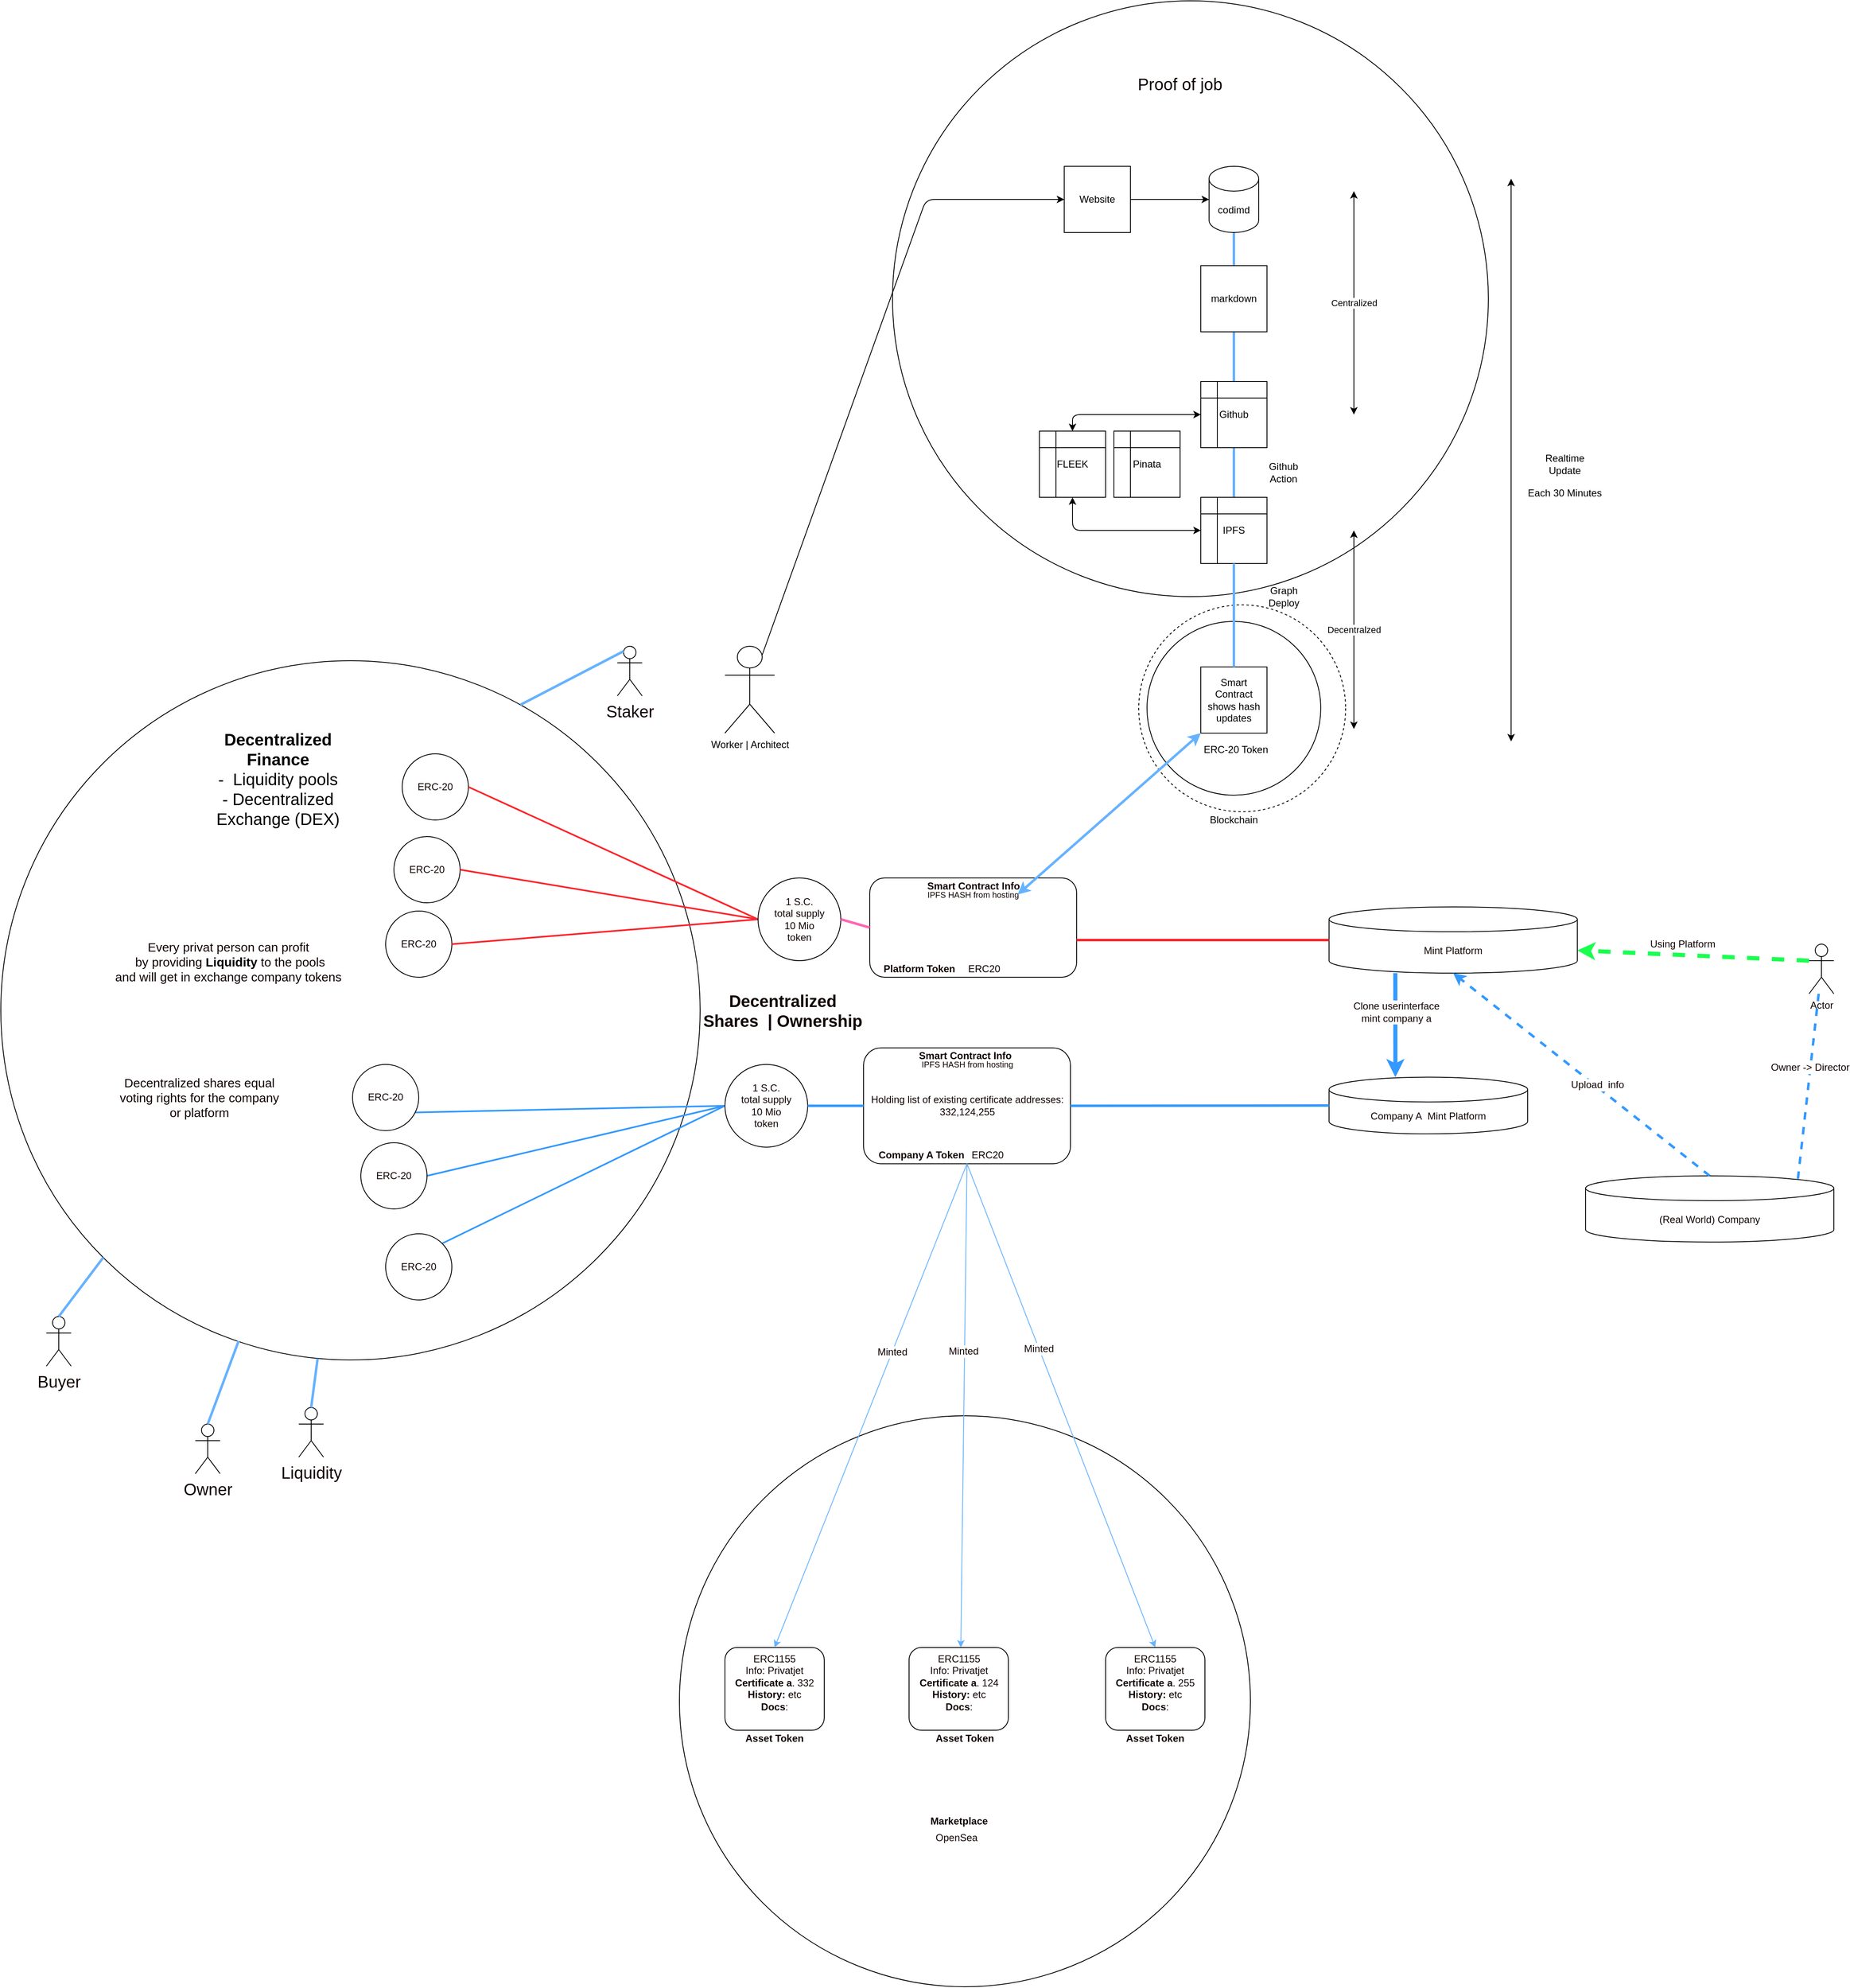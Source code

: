 <mxfile version="14.4.9" type="github">
  <diagram name="Page-1" id="9f46799a-70d6-7492-0946-bef42562c5a5">
    <mxGraphModel dx="2708" dy="957" grid="1" gridSize="10" guides="1" tooltips="1" connect="1" arrows="1" fold="1" page="1" pageScale="1" pageWidth="1100" pageHeight="850" background="#ffffff" math="0" shadow="0">
      <root>
        <mxCell id="0" />
        <mxCell id="1" parent="0" />
        <mxCell id="_cK6ZsgcJL2EPWimMQvR-19" value="" style="ellipse;whiteSpace=wrap;html=1;aspect=fixed;labelBackgroundColor=none;fontSize=20;fontColor=#120303;" vertex="1" parent="1">
          <mxGeometry x="1397.5" y="250" width="720" height="720" as="geometry" />
        </mxCell>
        <mxCell id="_cK6ZsgcJL2EPWimMQvR-20" value="" style="endArrow=none;html=1;strokeColor=#66B2FF;strokeWidth=3;fontSize=20;fontColor=#120303;entryX=0.5;entryY=1;entryDx=0;entryDy=0;entryPerimeter=0;" edge="1" parent="1" target="_cK6ZsgcJL2EPWimMQvR-26">
          <mxGeometry width="50" height="50" relative="1" as="geometry">
            <mxPoint x="1810" y="1050" as="sourcePoint" />
            <mxPoint x="2295" y="850" as="targetPoint" />
          </mxGeometry>
        </mxCell>
        <mxCell id="_cK6ZsgcJL2EPWimMQvR-21" value="" style="ellipse;whiteSpace=wrap;html=1;aspect=fixed;labelBackgroundColor=#FFFFFF;fontSize=12;fontColor=#120303;" vertex="1" parent="1">
          <mxGeometry x="320" y="1047.5" width="845" height="845" as="geometry" />
        </mxCell>
        <mxCell id="_cK6ZsgcJL2EPWimMQvR-22" value="" style="ellipse;whiteSpace=wrap;html=1;aspect=fixed;fontColor=#120303;" vertex="1" parent="1">
          <mxGeometry x="1140" y="1960" width="690" height="690" as="geometry" />
        </mxCell>
        <mxCell id="_cK6ZsgcJL2EPWimMQvR-23" value="" style="rounded=1;whiteSpace=wrap;html=1;fontColor=#120303;" vertex="1" parent="1">
          <mxGeometry x="1370" y="1310" width="250" height="120" as="geometry" />
        </mxCell>
        <mxCell id="_cK6ZsgcJL2EPWimMQvR-24" value="" style="ellipse;whiteSpace=wrap;html=1;aspect=fixed;dashed=1;" vertex="1" parent="1">
          <mxGeometry x="1695" y="980" width="250" height="250" as="geometry" />
        </mxCell>
        <mxCell id="_cK6ZsgcJL2EPWimMQvR-25" value="" style="ellipse;whiteSpace=wrap;html=1;aspect=fixed;" vertex="1" parent="1">
          <mxGeometry x="1705" y="1000" width="210" height="210" as="geometry" />
        </mxCell>
        <mxCell id="_cK6ZsgcJL2EPWimMQvR-26" value="codimd" style="shape=cylinder3;whiteSpace=wrap;html=1;boundedLbl=1;backgroundOutline=1;size=15;" vertex="1" parent="1">
          <mxGeometry x="1780" y="450" width="60" height="80" as="geometry" />
        </mxCell>
        <mxCell id="_cK6ZsgcJL2EPWimMQvR-27" value="markdown" style="whiteSpace=wrap;html=1;aspect=fixed;" vertex="1" parent="1">
          <mxGeometry x="1770" y="570" width="80" height="80" as="geometry" />
        </mxCell>
        <mxCell id="_cK6ZsgcJL2EPWimMQvR-28" value="IPFS" style="shape=internalStorage;whiteSpace=wrap;html=1;backgroundOutline=1;" vertex="1" parent="1">
          <mxGeometry x="1770" y="850" width="80" height="80" as="geometry" />
        </mxCell>
        <mxCell id="_cK6ZsgcJL2EPWimMQvR-29" value="Worker | Architect" style="shape=umlActor;verticalLabelPosition=bottom;verticalAlign=top;html=1;outlineConnect=0;" vertex="1" parent="1">
          <mxGeometry x="1195" y="1030" width="60" height="105" as="geometry" />
        </mxCell>
        <mxCell id="_cK6ZsgcJL2EPWimMQvR-30" value="Github" style="shape=internalStorage;whiteSpace=wrap;html=1;backgroundOutline=1;" vertex="1" parent="1">
          <mxGeometry x="1770" y="710" width="80" height="80" as="geometry" />
        </mxCell>
        <mxCell id="_cK6ZsgcJL2EPWimMQvR-31" value="" style="endArrow=classic;html=1;exitX=0.75;exitY=0.1;exitDx=0;exitDy=0;exitPerimeter=0;" edge="1" parent="1" source="_cK6ZsgcJL2EPWimMQvR-29" target="_cK6ZsgcJL2EPWimMQvR-36">
          <mxGeometry width="50" height="50" relative="1" as="geometry">
            <mxPoint x="1785" y="940" as="sourcePoint" />
            <mxPoint x="1635" y="490" as="targetPoint" />
            <Array as="points">
              <mxPoint x="1438" y="490" />
            </Array>
          </mxGeometry>
        </mxCell>
        <mxCell id="_cK6ZsgcJL2EPWimMQvR-32" value="Smart Contract&lt;br&gt;shows hash updates" style="whiteSpace=wrap;html=1;aspect=fixed;" vertex="1" parent="1">
          <mxGeometry x="1770" y="1055" width="80" height="80" as="geometry" />
        </mxCell>
        <mxCell id="_cK6ZsgcJL2EPWimMQvR-33" value="Each 30 Minutes" style="text;html=1;strokeColor=none;fillColor=none;align=center;verticalAlign=middle;whiteSpace=wrap;rounded=0;" vertex="1" parent="1">
          <mxGeometry x="2160" y="820" width="100" height="50" as="geometry" />
        </mxCell>
        <mxCell id="_cK6ZsgcJL2EPWimMQvR-34" value="" style="endArrow=classic;startArrow=classic;html=1;" edge="1" parent="1">
          <mxGeometry width="50" height="50" relative="1" as="geometry">
            <mxPoint x="2145" y="1145" as="sourcePoint" />
            <mxPoint x="2145" y="465" as="targetPoint" />
          </mxGeometry>
        </mxCell>
        <mxCell id="_cK6ZsgcJL2EPWimMQvR-35" value="Realtime Update" style="text;html=1;strokeColor=none;fillColor=none;align=center;verticalAlign=middle;whiteSpace=wrap;rounded=0;" vertex="1" parent="1">
          <mxGeometry x="2165" y="800" width="90" height="20" as="geometry" />
        </mxCell>
        <mxCell id="_cK6ZsgcJL2EPWimMQvR-36" value="Website" style="whiteSpace=wrap;html=1;aspect=fixed;" vertex="1" parent="1">
          <mxGeometry x="1605" y="450" width="80" height="80" as="geometry" />
        </mxCell>
        <mxCell id="_cK6ZsgcJL2EPWimMQvR-37" value="" style="endArrow=classic;html=1;exitX=1;exitY=0.5;exitDx=0;exitDy=0;entryX=0;entryY=0.5;entryDx=0;entryDy=0;entryPerimeter=0;" edge="1" parent="1" source="_cK6ZsgcJL2EPWimMQvR-36" target="_cK6ZsgcJL2EPWimMQvR-26">
          <mxGeometry width="50" height="50" relative="1" as="geometry">
            <mxPoint x="1785" y="910" as="sourcePoint" />
            <mxPoint x="1835" y="860" as="targetPoint" />
          </mxGeometry>
        </mxCell>
        <UserObject label="FLEEK" link="https://fleek.co/storage/" id="_cK6ZsgcJL2EPWimMQvR-38">
          <mxCell style="shape=internalStorage;whiteSpace=wrap;html=1;backgroundOutline=1;" vertex="1" parent="1">
            <mxGeometry x="1575" y="770" width="80" height="80" as="geometry" />
          </mxCell>
        </UserObject>
        <mxCell id="_cK6ZsgcJL2EPWimMQvR-39" value="" style="endArrow=classic;startArrow=classic;html=1;entryX=0;entryY=0.5;entryDx=0;entryDy=0;exitX=0.5;exitY=0;exitDx=0;exitDy=0;" edge="1" parent="1" source="_cK6ZsgcJL2EPWimMQvR-38" target="_cK6ZsgcJL2EPWimMQvR-30">
          <mxGeometry width="50" height="50" relative="1" as="geometry">
            <mxPoint x="1785" y="890" as="sourcePoint" />
            <mxPoint x="1835" y="840" as="targetPoint" />
            <Array as="points">
              <mxPoint x="1615" y="750" />
            </Array>
          </mxGeometry>
        </mxCell>
        <mxCell id="_cK6ZsgcJL2EPWimMQvR-40" value="" style="endArrow=classic;startArrow=classic;html=1;exitX=0.5;exitY=1;exitDx=0;exitDy=0;entryX=0;entryY=0.5;entryDx=0;entryDy=0;" edge="1" parent="1" source="_cK6ZsgcJL2EPWimMQvR-38" target="_cK6ZsgcJL2EPWimMQvR-28">
          <mxGeometry width="50" height="50" relative="1" as="geometry">
            <mxPoint x="1785" y="890" as="sourcePoint" />
            <mxPoint x="1835" y="840" as="targetPoint" />
            <Array as="points">
              <mxPoint x="1615" y="890" />
            </Array>
          </mxGeometry>
        </mxCell>
        <mxCell id="_cK6ZsgcJL2EPWimMQvR-41" value="Centralized" style="endArrow=classic;startArrow=classic;html=1;" edge="1" parent="1">
          <mxGeometry width="50" height="50" relative="1" as="geometry">
            <mxPoint x="1955" y="750" as="sourcePoint" />
            <mxPoint x="1955" y="480" as="targetPoint" />
          </mxGeometry>
        </mxCell>
        <mxCell id="_cK6ZsgcJL2EPWimMQvR-42" value="Decentralzed" style="endArrow=classic;startArrow=classic;html=1;" edge="1" parent="1">
          <mxGeometry width="50" height="50" relative="1" as="geometry">
            <mxPoint x="1955" y="1130" as="sourcePoint" />
            <mxPoint x="1955" y="890" as="targetPoint" />
          </mxGeometry>
        </mxCell>
        <UserObject label="Pinata" link="https://fleek.co/storage/" id="_cK6ZsgcJL2EPWimMQvR-43">
          <mxCell style="shape=internalStorage;whiteSpace=wrap;html=1;backgroundOutline=1;" vertex="1" parent="1">
            <mxGeometry x="1665" y="770" width="80" height="80" as="geometry" />
          </mxCell>
        </UserObject>
        <UserObject label="Github Action" link="https://github.com/features/actions" id="_cK6ZsgcJL2EPWimMQvR-44">
          <mxCell style="text;html=1;strokeColor=none;fillColor=none;align=center;verticalAlign=middle;whiteSpace=wrap;rounded=0;" vertex="1" parent="1">
            <mxGeometry x="1850" y="810" width="40" height="20" as="geometry" />
          </mxCell>
        </UserObject>
        <UserObject label="Graph Deploy" link="https://github.com/marketplace/actions/graph-deploy" id="_cK6ZsgcJL2EPWimMQvR-45">
          <mxCell style="text;html=1;strokeColor=none;fillColor=none;align=center;verticalAlign=middle;whiteSpace=wrap;rounded=0;" vertex="1" parent="1">
            <mxGeometry x="1832.5" y="960" width="75" height="20" as="geometry" />
          </mxCell>
        </UserObject>
        <mxCell id="_cK6ZsgcJL2EPWimMQvR-46" value="&lt;font style=&quot;font-size: 20px&quot;&gt;Decentralized Finance&lt;br style=&quot;font-size: 20px&quot;&gt;&lt;/font&gt;&lt;span style=&quot;font-weight: normal&quot;&gt;-&amp;nbsp; Liquidity pools&lt;br style=&quot;font-size: 20px&quot;&gt;- Decentralized Exchange (DEX)&lt;/span&gt;" style="text;html=1;strokeColor=none;fillColor=none;align=center;verticalAlign=middle;whiteSpace=wrap;rounded=0;dashed=1;fontStyle=1;fontSize=20;" vertex="1" parent="1">
          <mxGeometry x="565" y="1090" width="180" height="200" as="geometry" />
        </mxCell>
        <mxCell id="_cK6ZsgcJL2EPWimMQvR-47" value="Blockchain" style="text;html=1;strokeColor=none;fillColor=none;align=center;verticalAlign=middle;whiteSpace=wrap;rounded=0;dashed=1;" vertex="1" parent="1">
          <mxGeometry x="1775" y="1230" width="70" height="20" as="geometry" />
        </mxCell>
        <mxCell id="_cK6ZsgcJL2EPWimMQvR-48" value="ERC-20 Token" style="text;html=1;strokeColor=none;fillColor=none;align=center;verticalAlign=middle;whiteSpace=wrap;rounded=0;dashed=1;" vertex="1" parent="1">
          <mxGeometry x="1770" y="1145" width="85" height="20" as="geometry" />
        </mxCell>
        <mxCell id="_cK6ZsgcJL2EPWimMQvR-49" value="Holding list of existing certificate addresses:&lt;br&gt;332,124,255" style="rounded=1;whiteSpace=wrap;html=1;fontColor=#120303;" vertex="1" parent="1">
          <mxGeometry x="1362.5" y="1515.35" width="250" height="140" as="geometry" />
        </mxCell>
        <mxCell id="_cK6ZsgcJL2EPWimMQvR-50" value="ERC20" style="text;html=1;strokeColor=none;fillColor=none;align=center;verticalAlign=middle;whiteSpace=wrap;rounded=0;dashed=1;fontColor=#120303;" vertex="1" parent="1">
          <mxGeometry x="1385" y="1634.64" width="255" height="20" as="geometry" />
        </mxCell>
        <mxCell id="_cK6ZsgcJL2EPWimMQvR-51" value="ERC1155 &lt;br&gt;Info: Privatjet&lt;br&gt;&lt;b&gt;Certificate a&lt;/b&gt;. 332&lt;br&gt;&lt;b&gt;History: &lt;/b&gt;etc&lt;br&gt;&lt;b&gt;Docs&lt;/b&gt;:" style="rounded=1;whiteSpace=wrap;html=1;fontColor=#120303;verticalAlign=top;" vertex="1" parent="1">
          <mxGeometry x="1195" y="2240" width="120" height="100" as="geometry" />
        </mxCell>
        <mxCell id="_cK6ZsgcJL2EPWimMQvR-52" value="" style="endArrow=classic;html=1;fontColor=#120303;exitX=0.5;exitY=1;exitDx=0;exitDy=0;entryX=0.5;entryY=0;entryDx=0;entryDy=0;strokeColor=#66B2FF;" edge="1" parent="1" source="_cK6ZsgcJL2EPWimMQvR-49" target="_cK6ZsgcJL2EPWimMQvR-51">
          <mxGeometry width="50" height="50" relative="1" as="geometry">
            <mxPoint x="1505" y="1490" as="sourcePoint" />
            <mxPoint x="1555" y="1440" as="targetPoint" />
          </mxGeometry>
        </mxCell>
        <mxCell id="_cK6ZsgcJL2EPWimMQvR-53" value="Minted" style="edgeLabel;html=1;align=center;verticalAlign=middle;resizable=0;points=[];fontSize=12;fontColor=#120303;" vertex="1" connectable="0" parent="_cK6ZsgcJL2EPWimMQvR-52">
          <mxGeometry x="-0.221" relative="1" as="geometry">
            <mxPoint as="offset" />
          </mxGeometry>
        </mxCell>
        <mxCell id="_cK6ZsgcJL2EPWimMQvR-54" value="Company A Token" style="text;html=1;strokeColor=none;fillColor=none;align=center;verticalAlign=middle;whiteSpace=wrap;rounded=0;fontColor=#120303;fontStyle=1" vertex="1" parent="1">
          <mxGeometry x="1350" y="1634.64" width="165" height="20" as="geometry" />
        </mxCell>
        <mxCell id="_cK6ZsgcJL2EPWimMQvR-55" value="Asset Token" style="text;html=1;strokeColor=none;fillColor=none;align=center;verticalAlign=middle;whiteSpace=wrap;rounded=0;fontColor=#120303;fontStyle=1" vertex="1" parent="1">
          <mxGeometry x="1215" y="2340" width="80" height="20" as="geometry" />
        </mxCell>
        <mxCell id="_cK6ZsgcJL2EPWimMQvR-56" value="Asset Token" style="text;html=1;strokeColor=none;fillColor=none;align=center;verticalAlign=middle;whiteSpace=wrap;rounded=0;fontColor=#120303;fontStyle=1" vertex="1" parent="1">
          <mxGeometry x="1445" y="2340" width="80" height="20" as="geometry" />
        </mxCell>
        <mxCell id="_cK6ZsgcJL2EPWimMQvR-57" value="ERC20&amp;nbsp;" style="text;html=1;strokeColor=none;fillColor=none;align=center;verticalAlign=middle;whiteSpace=wrap;rounded=0;fontColor=#120303;" vertex="1" parent="1">
          <mxGeometry x="1460" y="1410" width="100" height="20" as="geometry" />
        </mxCell>
        <mxCell id="_cK6ZsgcJL2EPWimMQvR-58" value="Asset Token" style="text;html=1;strokeColor=none;fillColor=none;align=center;verticalAlign=middle;whiteSpace=wrap;rounded=0;fontColor=#120303;fontStyle=1" vertex="1" parent="1">
          <mxGeometry x="1675" y="2340" width="80" height="20" as="geometry" />
        </mxCell>
        <mxCell id="_cK6ZsgcJL2EPWimMQvR-59" value="" style="endArrow=classic;html=1;fontColor=#120303;exitX=0.5;exitY=1;exitDx=0;exitDy=0;entryX=0.5;entryY=0;entryDx=0;entryDy=0;strokeColor=#66B2FF;" edge="1" parent="1" source="_cK6ZsgcJL2EPWimMQvR-49">
          <mxGeometry width="50" height="50" relative="1" as="geometry">
            <mxPoint x="1500" y="1705" as="sourcePoint" />
            <mxPoint x="1480" y="2240" as="targetPoint" />
          </mxGeometry>
        </mxCell>
        <mxCell id="_cK6ZsgcJL2EPWimMQvR-60" value="Minted" style="edgeLabel;html=1;align=center;verticalAlign=middle;resizable=0;points=[];fontSize=12;fontColor=#120303;" vertex="1" connectable="0" parent="_cK6ZsgcJL2EPWimMQvR-59">
          <mxGeometry x="-0.225" y="-2" relative="1" as="geometry">
            <mxPoint as="offset" />
          </mxGeometry>
        </mxCell>
        <mxCell id="_cK6ZsgcJL2EPWimMQvR-61" value="" style="endArrow=classic;html=1;fontColor=#120303;exitX=0.5;exitY=1;exitDx=0;exitDy=0;entryX=0.5;entryY=0;entryDx=0;entryDy=0;strokeColor=#66B2FF;" edge="1" parent="1" source="_cK6ZsgcJL2EPWimMQvR-49">
          <mxGeometry width="50" height="50" relative="1" as="geometry">
            <mxPoint x="1500" y="1705" as="sourcePoint" />
            <mxPoint x="1715" y="2240" as="targetPoint" />
          </mxGeometry>
        </mxCell>
        <mxCell id="_cK6ZsgcJL2EPWimMQvR-62" value="Minted" style="edgeLabel;html=1;align=center;verticalAlign=middle;resizable=0;points=[];fontSize=12;fontColor=#120303;" vertex="1" connectable="0" parent="_cK6ZsgcJL2EPWimMQvR-61">
          <mxGeometry x="-0.235" relative="1" as="geometry">
            <mxPoint x="-1" as="offset" />
          </mxGeometry>
        </mxCell>
        <mxCell id="_cK6ZsgcJL2EPWimMQvR-63" value="Marketplace" style="text;html=1;strokeColor=none;fillColor=none;align=center;verticalAlign=middle;whiteSpace=wrap;rounded=0;fontColor=#120303;fontStyle=1" vertex="1" parent="1">
          <mxGeometry x="1387.5" y="2440" width="180" height="20" as="geometry" />
        </mxCell>
        <UserObject label="OpenSea" link="https://opensea.io/assets" id="_cK6ZsgcJL2EPWimMQvR-64">
          <mxCell style="text;html=1;strokeColor=none;fillColor=none;align=center;verticalAlign=middle;whiteSpace=wrap;rounded=0;fontColor=#120303;" vertex="1" parent="1">
            <mxGeometry x="1436.25" y="2460" width="77.5" height="20" as="geometry" />
          </mxCell>
        </UserObject>
        <mxCell id="_cK6ZsgcJL2EPWimMQvR-65" value="Platform Token" style="text;html=1;strokeColor=none;fillColor=none;align=center;verticalAlign=middle;whiteSpace=wrap;rounded=0;fontColor=#120303;fontStyle=1" vertex="1" parent="1">
          <mxGeometry x="1385" y="1410" width="90" height="20" as="geometry" />
        </mxCell>
        <mxCell id="_cK6ZsgcJL2EPWimMQvR-66" value="IPFS HASH from hosting" style="text;html=1;strokeColor=none;fillColor=none;align=center;verticalAlign=middle;whiteSpace=wrap;rounded=0;fontSize=10;fontColor=#120303;" vertex="1" parent="1">
          <mxGeometry x="1410" y="1320" width="170" height="20" as="geometry" />
        </mxCell>
        <mxCell id="_cK6ZsgcJL2EPWimMQvR-67" value="Smart Contract Info" style="text;html=1;strokeColor=none;fillColor=none;align=center;verticalAlign=middle;whiteSpace=wrap;rounded=0;fontSize=12;fontColor=#120303;fontStyle=1" vertex="1" parent="1">
          <mxGeometry x="1387.5" y="1310" width="215" height="20" as="geometry" />
        </mxCell>
        <mxCell id="_cK6ZsgcJL2EPWimMQvR-68" value="Smart Contract Info" style="text;html=1;strokeColor=none;fillColor=none;align=center;verticalAlign=middle;whiteSpace=wrap;rounded=0;fontSize=12;fontColor=#120303;fontStyle=1" vertex="1" parent="1">
          <mxGeometry x="1377.5" y="1514.64" width="215" height="20" as="geometry" />
        </mxCell>
        <mxCell id="_cK6ZsgcJL2EPWimMQvR-69" value="Actor" style="shape=umlActor;verticalLabelPosition=bottom;verticalAlign=top;html=1;outlineConnect=0;fontSize=12;fontColor=#120303;" vertex="1" parent="1">
          <mxGeometry x="2505" y="1390" width="30" height="60" as="geometry" />
        </mxCell>
        <mxCell id="_cK6ZsgcJL2EPWimMQvR-70" value="Using Platform" style="text;html=1;strokeColor=none;fillColor=none;align=center;verticalAlign=middle;whiteSpace=wrap;rounded=0;fontSize=12;fontColor=#120303;" vertex="1" parent="1">
          <mxGeometry x="2295" y="1380" width="115" height="20" as="geometry" />
        </mxCell>
        <mxCell id="_cK6ZsgcJL2EPWimMQvR-71" value="Mint Platform" style="shape=cylinder3;whiteSpace=wrap;html=1;boundedLbl=1;backgroundOutline=1;size=15;fontSize=12;fontColor=#120303;" vertex="1" parent="1">
          <mxGeometry x="1925" y="1345" width="300" height="80" as="geometry" />
        </mxCell>
        <mxCell id="_cK6ZsgcJL2EPWimMQvR-72" value="(Real World) Company" style="shape=cylinder3;whiteSpace=wrap;html=1;boundedLbl=1;backgroundOutline=1;size=15;fontSize=12;fontColor=#120303;" vertex="1" parent="1">
          <mxGeometry x="2235" y="1670" width="300" height="80" as="geometry" />
        </mxCell>
        <mxCell id="_cK6ZsgcJL2EPWimMQvR-73" value="" style="endArrow=none;html=1;strokeWidth=3;fontSize=12;fontColor=#120303;entryX=0;entryY=0.5;entryDx=0;entryDy=0;entryPerimeter=0;exitX=1;exitY=0.625;exitDx=0;exitDy=0;strokeColor=#FF242B;exitPerimeter=0;" edge="1" parent="1" source="_cK6ZsgcJL2EPWimMQvR-23" target="_cK6ZsgcJL2EPWimMQvR-71">
          <mxGeometry width="50" height="50" relative="1" as="geometry">
            <mxPoint x="1505" y="1610" as="sourcePoint" />
            <mxPoint x="1555" y="1560" as="targetPoint" />
          </mxGeometry>
        </mxCell>
        <mxCell id="_cK6ZsgcJL2EPWimMQvR-74" value="" style="endArrow=classic;html=1;strokeColor=#19FF4F;strokeWidth=5;fontSize=12;fontColor=#120303;exitX=0;exitY=0.333;exitDx=0;exitDy=0;exitPerimeter=0;entryX=1;entryY=0;entryDx=0;entryDy=52.5;entryPerimeter=0;dashed=1;" edge="1" parent="1" source="_cK6ZsgcJL2EPWimMQvR-69" target="_cK6ZsgcJL2EPWimMQvR-71">
          <mxGeometry width="50" height="50" relative="1" as="geometry">
            <mxPoint x="2345" y="1450" as="sourcePoint" />
            <mxPoint x="2395" y="1400" as="targetPoint" />
          </mxGeometry>
        </mxCell>
        <mxCell id="_cK6ZsgcJL2EPWimMQvR-75" value="" style="endArrow=classic;html=1;strokeWidth=3;fontSize=12;fontColor=#120303;exitX=0.5;exitY=0;exitDx=0;exitDy=0;exitPerimeter=0;entryX=0.5;entryY=1;entryDx=0;entryDy=0;entryPerimeter=0;strokeColor=#3399FF;dashed=1;" edge="1" parent="1" source="_cK6ZsgcJL2EPWimMQvR-72" target="_cK6ZsgcJL2EPWimMQvR-71">
          <mxGeometry width="50" height="50" relative="1" as="geometry">
            <mxPoint x="2275" y="1437.5" as="sourcePoint" />
            <mxPoint x="2145" y="1425" as="targetPoint" />
          </mxGeometry>
        </mxCell>
        <mxCell id="_cK6ZsgcJL2EPWimMQvR-76" value="Upload&amp;nbsp; info" style="edgeLabel;html=1;align=center;verticalAlign=middle;resizable=0;points=[];fontSize=12;fontColor=#120303;" vertex="1" connectable="0" parent="_cK6ZsgcJL2EPWimMQvR-75">
          <mxGeometry x="-0.115" y="-2" relative="1" as="geometry">
            <mxPoint as="offset" />
          </mxGeometry>
        </mxCell>
        <mxCell id="_cK6ZsgcJL2EPWimMQvR-77" value="Company A&amp;nbsp; Mint Platform" style="shape=cylinder3;whiteSpace=wrap;html=1;boundedLbl=1;backgroundOutline=1;size=15;fontSize=12;fontColor=#120303;" vertex="1" parent="1">
          <mxGeometry x="1925" y="1550.71" width="240" height="68.57" as="geometry" />
        </mxCell>
        <mxCell id="_cK6ZsgcJL2EPWimMQvR-78" value="" style="endArrow=classic;html=1;strokeWidth=5;fontSize=12;fontColor=#120303;exitX=0.267;exitY=1;exitDx=0;exitDy=0;exitPerimeter=0;entryX=0.334;entryY=0;entryDx=0;entryDy=0;entryPerimeter=0;strokeColor=#3399FF;" edge="1" parent="1" source="_cK6ZsgcJL2EPWimMQvR-71" target="_cK6ZsgcJL2EPWimMQvR-77">
          <mxGeometry width="50" height="50" relative="1" as="geometry">
            <mxPoint x="1685" y="1610" as="sourcePoint" />
            <mxPoint x="1735" y="1560" as="targetPoint" />
          </mxGeometry>
        </mxCell>
        <mxCell id="_cK6ZsgcJL2EPWimMQvR-79" value="Clone userinterface&lt;br&gt;mint company a" style="edgeLabel;html=1;align=center;verticalAlign=middle;resizable=0;points=[];fontSize=12;fontColor=#120303;" vertex="1" connectable="0" parent="_cK6ZsgcJL2EPWimMQvR-78">
          <mxGeometry x="-0.252" y="1" relative="1" as="geometry">
            <mxPoint as="offset" />
          </mxGeometry>
        </mxCell>
        <mxCell id="_cK6ZsgcJL2EPWimMQvR-80" value="" style="endArrow=none;html=1;strokeWidth=3;fontSize=12;fontColor=#120303;exitX=1;exitY=0.5;exitDx=0;exitDy=0;entryX=0;entryY=0.5;entryDx=0;entryDy=0;entryPerimeter=0;strokeColor=#3399FF;" edge="1" parent="1" source="_cK6ZsgcJL2EPWimMQvR-49" target="_cK6ZsgcJL2EPWimMQvR-77">
          <mxGeometry width="50" height="50" relative="1" as="geometry">
            <mxPoint x="1685" y="1610" as="sourcePoint" />
            <mxPoint x="1895" y="1585" as="targetPoint" />
          </mxGeometry>
        </mxCell>
        <mxCell id="_cK6ZsgcJL2EPWimMQvR-81" value="" style="endArrow=none;html=1;strokeWidth=2;fontSize=12;fontColor=#120303;exitX=0;exitY=0.5;exitDx=0;exitDy=0;strokeColor=#3399FF;entryX=1;entryY=0;entryDx=0;entryDy=0;" edge="1" parent="1" source="_cK6ZsgcJL2EPWimMQvR-96" target="_cK6ZsgcJL2EPWimMQvR-84">
          <mxGeometry width="50" height="50" relative="1" as="geometry">
            <mxPoint x="1685" y="1600" as="sourcePoint" />
            <mxPoint x="1115" y="1690" as="targetPoint" />
          </mxGeometry>
        </mxCell>
        <mxCell id="_cK6ZsgcJL2EPWimMQvR-82" value="" style="endArrow=none;html=1;strokeWidth=2;fontSize=12;fontColor=#120303;exitX=0;exitY=0.5;exitDx=0;exitDy=0;entryX=1;entryY=0.5;entryDx=0;entryDy=0;strokeColor=#3399FF;" edge="1" parent="1" source="_cK6ZsgcJL2EPWimMQvR-96" target="_cK6ZsgcJL2EPWimMQvR-85">
          <mxGeometry width="50" height="50" relative="1" as="geometry">
            <mxPoint x="1375" y="1595" as="sourcePoint" />
            <mxPoint x="1105" y="1600" as="targetPoint" />
          </mxGeometry>
        </mxCell>
        <mxCell id="_cK6ZsgcJL2EPWimMQvR-83" value="" style="endArrow=none;html=1;strokeWidth=2;fontSize=12;fontColor=#120303;exitX=0;exitY=0.5;exitDx=0;exitDy=0;entryX=0.95;entryY=0.725;entryDx=0;entryDy=0;strokeColor=#3399FF;entryPerimeter=0;" edge="1" parent="1" source="_cK6ZsgcJL2EPWimMQvR-96" target="_cK6ZsgcJL2EPWimMQvR-86">
          <mxGeometry width="50" height="50" relative="1" as="geometry">
            <mxPoint x="1375" y="1595" as="sourcePoint" />
            <mxPoint x="1105" y="1500" as="targetPoint" />
          </mxGeometry>
        </mxCell>
        <mxCell id="_cK6ZsgcJL2EPWimMQvR-84" value="ERC-20" style="ellipse;whiteSpace=wrap;html=1;aspect=fixed;fontSize=12;fontColor=#120303;" vertex="1" parent="1">
          <mxGeometry x="785" y="1740" width="80" height="80" as="geometry" />
        </mxCell>
        <mxCell id="_cK6ZsgcJL2EPWimMQvR-85" value="ERC-20" style="ellipse;whiteSpace=wrap;html=1;aspect=fixed;fontSize=12;fontColor=#120303;" vertex="1" parent="1">
          <mxGeometry x="755" y="1630" width="80" height="80" as="geometry" />
        </mxCell>
        <mxCell id="_cK6ZsgcJL2EPWimMQvR-86" value="ERC-20" style="ellipse;whiteSpace=wrap;html=1;aspect=fixed;fontSize=12;fontColor=#120303;" vertex="1" parent="1">
          <mxGeometry x="745" y="1535.35" width="80" height="80" as="geometry" />
        </mxCell>
        <mxCell id="_cK6ZsgcJL2EPWimMQvR-87" value="ERC-20" style="ellipse;whiteSpace=wrap;html=1;aspect=fixed;fontSize=12;fontColor=#120303;" vertex="1" parent="1">
          <mxGeometry x="805" y="1160" width="80" height="80" as="geometry" />
        </mxCell>
        <mxCell id="_cK6ZsgcJL2EPWimMQvR-88" value="ERC-20" style="ellipse;whiteSpace=wrap;html=1;aspect=fixed;fontSize=12;fontColor=#120303;" vertex="1" parent="1">
          <mxGeometry x="795" y="1260" width="80" height="80" as="geometry" />
        </mxCell>
        <mxCell id="_cK6ZsgcJL2EPWimMQvR-89" value="ERC-20" style="ellipse;whiteSpace=wrap;html=1;aspect=fixed;fontSize=12;fontColor=#120303;" vertex="1" parent="1">
          <mxGeometry x="785" y="1350" width="80" height="80" as="geometry" />
        </mxCell>
        <mxCell id="_cK6ZsgcJL2EPWimMQvR-90" value="" style="endArrow=none;html=1;strokeColor=#FF242B;strokeWidth=2;fontSize=12;fontColor=#120303;entryX=1;entryY=0.5;entryDx=0;entryDy=0;exitX=0;exitY=0.5;exitDx=0;exitDy=0;" edge="1" parent="1" source="_cK6ZsgcJL2EPWimMQvR-98" target="_cK6ZsgcJL2EPWimMQvR-89">
          <mxGeometry width="50" height="50" relative="1" as="geometry">
            <mxPoint x="1235" y="1310" as="sourcePoint" />
            <mxPoint x="1565" y="1530" as="targetPoint" />
          </mxGeometry>
        </mxCell>
        <mxCell id="_cK6ZsgcJL2EPWimMQvR-91" value="" style="endArrow=none;html=1;strokeColor=#FF242B;strokeWidth=2;fontSize=12;fontColor=#120303;exitX=1;exitY=0.5;exitDx=0;exitDy=0;entryX=0;entryY=0.5;entryDx=0;entryDy=0;" edge="1" parent="1" source="_cK6ZsgcJL2EPWimMQvR-88" target="_cK6ZsgcJL2EPWimMQvR-98">
          <mxGeometry width="50" height="50" relative="1" as="geometry">
            <mxPoint x="1515" y="1580" as="sourcePoint" />
            <mxPoint x="1235" y="1310" as="targetPoint" />
          </mxGeometry>
        </mxCell>
        <mxCell id="_cK6ZsgcJL2EPWimMQvR-92" value="" style="endArrow=none;html=1;strokeColor=#FF242B;strokeWidth=2;fontSize=12;fontColor=#120303;entryX=1;entryY=0.5;entryDx=0;entryDy=0;exitX=0;exitY=0.5;exitDx=0;exitDy=0;" edge="1" parent="1" source="_cK6ZsgcJL2EPWimMQvR-98" target="_cK6ZsgcJL2EPWimMQvR-87">
          <mxGeometry width="50" height="50" relative="1" as="geometry">
            <mxPoint x="1235" y="1310" as="sourcePoint" />
            <mxPoint x="1565" y="1530" as="targetPoint" />
          </mxGeometry>
        </mxCell>
        <mxCell id="_cK6ZsgcJL2EPWimMQvR-93" value="IPFS HASH from hosting" style="text;html=1;strokeColor=none;fillColor=none;align=center;verticalAlign=middle;whiteSpace=wrap;rounded=0;fontSize=10;fontColor=#120303;" vertex="1" parent="1">
          <mxGeometry x="1402.5" y="1525.35" width="170" height="20" as="geometry" />
        </mxCell>
        <mxCell id="_cK6ZsgcJL2EPWimMQvR-94" value="" style="endArrow=none;html=1;strokeWidth=3;fontSize=12;fontColor=#120303;entryX=0.855;entryY=0;entryDx=0;entryDy=4.35;entryPerimeter=0;dashed=1;strokeColor=#3399FF;" edge="1" parent="1" source="_cK6ZsgcJL2EPWimMQvR-69" target="_cK6ZsgcJL2EPWimMQvR-72">
          <mxGeometry width="50" height="50" relative="1" as="geometry">
            <mxPoint x="1675" y="1580" as="sourcePoint" />
            <mxPoint x="1725" y="1530" as="targetPoint" />
          </mxGeometry>
        </mxCell>
        <mxCell id="_cK6ZsgcJL2EPWimMQvR-95" value="Owner -&amp;gt; Director" style="edgeLabel;html=1;align=center;verticalAlign=middle;resizable=0;points=[];fontSize=12;fontColor=#120303;" vertex="1" connectable="0" parent="_cK6ZsgcJL2EPWimMQvR-94">
          <mxGeometry x="-0.209" y="-1" relative="1" as="geometry">
            <mxPoint as="offset" />
          </mxGeometry>
        </mxCell>
        <mxCell id="_cK6ZsgcJL2EPWimMQvR-96" value="1 S.C.&lt;br&gt;total supply&lt;br&gt;10 Mio&lt;br&gt;token" style="ellipse;whiteSpace=wrap;html=1;aspect=fixed;labelBackgroundColor=#FFFFFF;fontSize=12;fontColor=#120303;" vertex="1" parent="1">
          <mxGeometry x="1195" y="1535.35" width="100" height="100" as="geometry" />
        </mxCell>
        <mxCell id="_cK6ZsgcJL2EPWimMQvR-97" value="" style="endArrow=none;html=1;strokeWidth=3;fontSize=12;fontColor=#120303;exitX=1;exitY=0.5;exitDx=0;exitDy=0;entryX=0;entryY=0.5;entryDx=0;entryDy=0;strokeColor=#3399FF;" edge="1" parent="1" source="_cK6ZsgcJL2EPWimMQvR-96" target="_cK6ZsgcJL2EPWimMQvR-49">
          <mxGeometry width="50" height="50" relative="1" as="geometry">
            <mxPoint x="1675" y="1580" as="sourcePoint" />
            <mxPoint x="1725" y="1530" as="targetPoint" />
          </mxGeometry>
        </mxCell>
        <mxCell id="_cK6ZsgcJL2EPWimMQvR-98" value="1 S.C.&lt;br&gt;total supply&lt;br&gt;10 Mio&lt;br&gt;token" style="ellipse;whiteSpace=wrap;html=1;aspect=fixed;labelBackgroundColor=#FFFFFF;fontSize=12;fontColor=#120303;" vertex="1" parent="1">
          <mxGeometry x="1235" y="1310" width="100" height="100" as="geometry" />
        </mxCell>
        <mxCell id="_cK6ZsgcJL2EPWimMQvR-99" value="" style="endArrow=none;html=1;strokeColor=#FF66B3;strokeWidth=3;fontSize=12;fontColor=#120303;entryX=0;entryY=0.5;entryDx=0;entryDy=0;exitX=1;exitY=0.5;exitDx=0;exitDy=0;" edge="1" parent="1" source="_cK6ZsgcJL2EPWimMQvR-98" target="_cK6ZsgcJL2EPWimMQvR-23">
          <mxGeometry width="50" height="50" relative="1" as="geometry">
            <mxPoint x="975" y="1560" as="sourcePoint" />
            <mxPoint x="1025" y="1510" as="targetPoint" />
          </mxGeometry>
        </mxCell>
        <mxCell id="_cK6ZsgcJL2EPWimMQvR-100" value="ERC1155 &lt;br&gt;Info: Privatjet&lt;br&gt;&lt;b&gt;Certificate a&lt;/b&gt;. 124&lt;br&gt;&lt;b&gt;History: &lt;/b&gt;etc&lt;br&gt;&lt;b&gt;Docs&lt;/b&gt;:" style="rounded=1;whiteSpace=wrap;html=1;fontColor=#120303;verticalAlign=top;" vertex="1" parent="1">
          <mxGeometry x="1417.5" y="2240" width="120" height="100" as="geometry" />
        </mxCell>
        <mxCell id="_cK6ZsgcJL2EPWimMQvR-101" value="ERC1155 &lt;br&gt;Info: Privatjet&lt;br&gt;&lt;b&gt;Certificate a&lt;/b&gt;. 255&lt;br&gt;&lt;b&gt;History: &lt;/b&gt;etc&lt;br&gt;&lt;b&gt;Docs&lt;/b&gt;:" style="rounded=1;whiteSpace=wrap;html=1;fontColor=#120303;verticalAlign=top;" vertex="1" parent="1">
          <mxGeometry x="1655" y="2240" width="120" height="100" as="geometry" />
        </mxCell>
        <mxCell id="_cK6ZsgcJL2EPWimMQvR-102" value="" style="endArrow=classic;startArrow=classic;html=1;strokeColor=#66B2FF;strokeWidth=3;fontSize=12;fontColor=#120303;exitX=0.75;exitY=1;exitDx=0;exitDy=0;entryX=0;entryY=1;entryDx=0;entryDy=0;" edge="1" parent="1" source="_cK6ZsgcJL2EPWimMQvR-67" target="_cK6ZsgcJL2EPWimMQvR-32">
          <mxGeometry width="50" height="50" relative="1" as="geometry">
            <mxPoint x="1675" y="1050" as="sourcePoint" />
            <mxPoint x="1105" y="870" as="targetPoint" />
            <Array as="points" />
          </mxGeometry>
        </mxCell>
        <mxCell id="_cK6ZsgcJL2EPWimMQvR-103" value="Decentralized Shares&amp;nbsp; | Ownership" style="text;html=1;strokeColor=none;fillColor=none;align=center;verticalAlign=middle;whiteSpace=wrap;rounded=0;labelBackgroundColor=none;fontSize=20;fontColor=#120303;fontStyle=1" vertex="1" parent="1">
          <mxGeometry x="1165" y="1460" width="200" height="20" as="geometry" />
        </mxCell>
        <mxCell id="_cK6ZsgcJL2EPWimMQvR-104" value="Every privat person can profit&lt;br&gt;&amp;nbsp;by providing&amp;nbsp;&lt;span style=&quot;color: rgb(0 , 0 , 0) ; font-weight: 700&quot;&gt;&lt;font style=&quot;font-size: 15px&quot;&gt;Liquidity&amp;nbsp;&lt;/font&gt;&lt;/span&gt;to the pools&lt;br&gt;and will get in exchange company tokens&lt;br&gt;&amp;nbsp;" style="text;html=1;strokeColor=none;fillColor=none;align=center;verticalAlign=middle;whiteSpace=wrap;rounded=0;labelBackgroundColor=none;fontSize=15;fontColor=#120303;" vertex="1" parent="1">
          <mxGeometry x="355" y="1400" width="480" height="40" as="geometry" />
        </mxCell>
        <mxCell id="_cK6ZsgcJL2EPWimMQvR-105" value="Decentralized shares equal voting rights for the company or platform" style="text;html=1;strokeColor=none;fillColor=none;align=center;verticalAlign=middle;whiteSpace=wrap;rounded=0;labelBackgroundColor=none;fontSize=15;fontColor=#120303;" vertex="1" parent="1">
          <mxGeometry x="455" y="1565.35" width="210" height="20" as="geometry" />
        </mxCell>
        <mxCell id="_cK6ZsgcJL2EPWimMQvR-106" value="" style="endArrow=none;html=1;strokeColor=#66B2FF;strokeWidth=3;fontSize=20;fontColor=#120303;exitX=0.5;exitY=0;exitDx=0;exitDy=0;entryX=0.5;entryY=1;entryDx=0;entryDy=0;" edge="1" parent="1" source="_cK6ZsgcJL2EPWimMQvR-32" target="_cK6ZsgcJL2EPWimMQvR-28">
          <mxGeometry width="50" height="50" relative="1" as="geometry">
            <mxPoint x="2245" y="900" as="sourcePoint" />
            <mxPoint x="2295" y="850" as="targetPoint" />
          </mxGeometry>
        </mxCell>
        <mxCell id="_cK6ZsgcJL2EPWimMQvR-107" value="Owner" style="shape=umlActor;verticalLabelPosition=bottom;verticalAlign=top;html=1;outlineConnect=0;labelBackgroundColor=none;fontSize=20;fontColor=#120303;" vertex="1" parent="1">
          <mxGeometry x="555" y="1970" width="30" height="60" as="geometry" />
        </mxCell>
        <mxCell id="_cK6ZsgcJL2EPWimMQvR-108" value="Liquidity" style="shape=umlActor;verticalLabelPosition=bottom;verticalAlign=top;html=1;outlineConnect=0;labelBackgroundColor=none;fontSize=20;fontColor=#120303;" vertex="1" parent="1">
          <mxGeometry x="680" y="1950" width="30" height="60" as="geometry" />
        </mxCell>
        <mxCell id="_cK6ZsgcJL2EPWimMQvR-109" value="Buyer" style="shape=umlActor;verticalLabelPosition=bottom;verticalAlign=top;html=1;outlineConnect=0;labelBackgroundColor=none;fontSize=20;fontColor=#120303;" vertex="1" parent="1">
          <mxGeometry x="375" y="1840" width="30" height="60" as="geometry" />
        </mxCell>
        <mxCell id="_cK6ZsgcJL2EPWimMQvR-110" value="Staker" style="shape=umlActor;verticalLabelPosition=bottom;verticalAlign=top;html=1;outlineConnect=0;labelBackgroundColor=none;fontSize=20;fontColor=#120303;" vertex="1" parent="1">
          <mxGeometry x="1065" y="1030" width="30" height="60" as="geometry" />
        </mxCell>
        <mxCell id="_cK6ZsgcJL2EPWimMQvR-111" value="" style="endArrow=none;html=1;strokeColor=#66B2FF;strokeWidth=3;fontSize=20;fontColor=#120303;exitX=0.5;exitY=0;exitDx=0;exitDy=0;exitPerimeter=0;entryX=0.34;entryY=0.973;entryDx=0;entryDy=0;entryPerimeter=0;" edge="1" parent="1" source="_cK6ZsgcJL2EPWimMQvR-107" target="_cK6ZsgcJL2EPWimMQvR-21">
          <mxGeometry width="50" height="50" relative="1" as="geometry">
            <mxPoint x="1965" y="1650" as="sourcePoint" />
            <mxPoint x="2015" y="1600" as="targetPoint" />
          </mxGeometry>
        </mxCell>
        <mxCell id="_cK6ZsgcJL2EPWimMQvR-112" value="" style="endArrow=none;html=1;strokeColor=#66B2FF;strokeWidth=3;fontSize=20;fontColor=#120303;exitX=0.5;exitY=0;exitDx=0;exitDy=0;exitPerimeter=0;entryX=0.453;entryY=0.998;entryDx=0;entryDy=0;entryPerimeter=0;" edge="1" parent="1" source="_cK6ZsgcJL2EPWimMQvR-108" target="_cK6ZsgcJL2EPWimMQvR-21">
          <mxGeometry width="50" height="50" relative="1" as="geometry">
            <mxPoint x="1965" y="1650" as="sourcePoint" />
            <mxPoint x="2015" y="1600" as="targetPoint" />
          </mxGeometry>
        </mxCell>
        <mxCell id="_cK6ZsgcJL2EPWimMQvR-113" value="" style="endArrow=none;html=1;strokeColor=#66B2FF;strokeWidth=3;fontSize=20;fontColor=#120303;exitX=0.5;exitY=0;exitDx=0;exitDy=0;exitPerimeter=0;entryX=0;entryY=1;entryDx=0;entryDy=0;" edge="1" parent="1" source="_cK6ZsgcJL2EPWimMQvR-109" target="_cK6ZsgcJL2EPWimMQvR-21">
          <mxGeometry width="50" height="50" relative="1" as="geometry">
            <mxPoint x="1965" y="1650" as="sourcePoint" />
            <mxPoint x="2015" y="1600" as="targetPoint" />
          </mxGeometry>
        </mxCell>
        <mxCell id="_cK6ZsgcJL2EPWimMQvR-114" value="" style="endArrow=none;html=1;strokeColor=#66B2FF;strokeWidth=3;fontSize=20;fontColor=#120303;entryX=0.25;entryY=0.1;entryDx=0;entryDy=0;entryPerimeter=0;exitX=0.743;exitY=0.063;exitDx=0;exitDy=0;exitPerimeter=0;" edge="1" parent="1" source="_cK6ZsgcJL2EPWimMQvR-21" target="_cK6ZsgcJL2EPWimMQvR-110">
          <mxGeometry width="50" height="50" relative="1" as="geometry">
            <mxPoint x="1965" y="1350" as="sourcePoint" />
            <mxPoint x="2015" y="1300" as="targetPoint" />
          </mxGeometry>
        </mxCell>
        <mxCell id="_cK6ZsgcJL2EPWimMQvR-115" value="Proof of job" style="text;html=1;strokeColor=none;fillColor=none;align=center;verticalAlign=middle;whiteSpace=wrap;rounded=0;labelBackgroundColor=none;fontSize=20;fontColor=#120303;" vertex="1" parent="1">
          <mxGeometry x="1690" y="340" width="110" height="20" as="geometry" />
        </mxCell>
      </root>
    </mxGraphModel>
  </diagram>
</mxfile>
